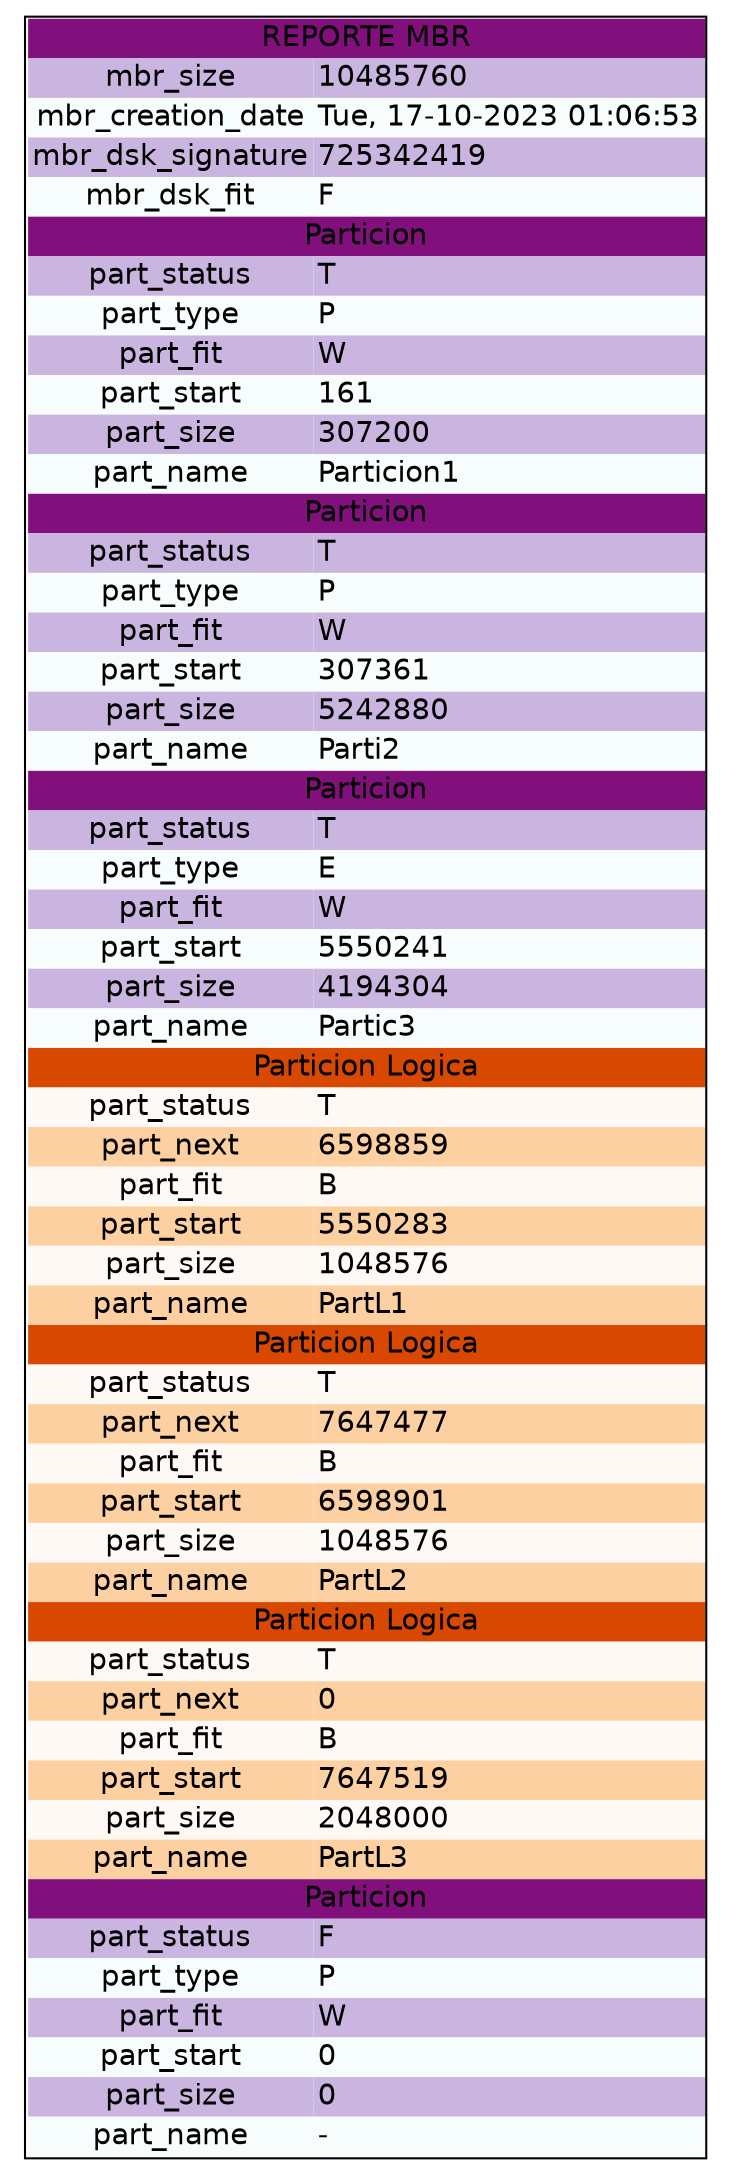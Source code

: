 
        digraph {
          node [ shape=none fontname=Helvetica ]
        
          n1 [ label = <
          <table cellspacing="0" border="1">
            <tr>
              <td colspan="2" bgcolor="#810f7c" border="0" width="300px">REPORTE MBR</td>
            </tr>
            <tr>
              <td bgcolor="#C9B5DF" border="0">mbr_size</td>
              <td bgcolor="#C9B5DF" border="0" align="left">10485760</td>
            </tr>
            <tr>
              <td bgcolor="#F7FCFD" border="0">mbr_creation_date</td>
              <td bgcolor="#F7FCFD" border="0" align="left">Tue, 17-10-2023 01:06:53</td>
            </tr>
            <tr>
              <td bgcolor="#C9B5DF" border="0">mbr_dsk_signature</td>
              <td bgcolor="#C9B5DF" border="0" align="left">725342419</td>
            </tr>
            <tr>
              <td bgcolor="#F7FCFD" border="0">mbr_dsk_fit</td>
              <td bgcolor="#F7FCFD" border="0" align="left">F</td>
            </tr>
        
            <tr>
              <td colspan="2" bgcolor="#810f7c" border="0">Particion</td>
            </tr>
            <tr>
              <td bgcolor="#C9B5DF" border="0">part_status</td>
              <td bgcolor="#C9B5DF" border="0" align="left">T</td>
            </tr>
            <tr>
              <td bgcolor="#F7FCFD" border="0">part_type</td>
              <td bgcolor="#F7FCFD" border="0" align="left">P</td>
            </tr>
            <tr>
              <td bgcolor="#C9B5DF" border="0">part_fit</td>
              <td bgcolor="#C9B5DF" border="0" align="left">W</td>
            </tr>
            <tr>
              <td bgcolor="#F7FCFD" border="0">part_start</td>
              <td bgcolor="#F7FCFD" border="0" align="left">161</td>
            </tr>
            <tr>
              <td bgcolor="#C9B5DF" border="0">part_size</td>
              <td bgcolor="#C9B5DF" border="0" align="left">307200</td>
            </tr>
            <tr>
              <td bgcolor="#F7FCFD" border="0">part_name</td>
              <td bgcolor="#F7FCFD" border="0" align="left">Particion1</td>
            </tr>
        
            <tr>
              <td colspan="2" bgcolor="#810f7c" border="0">Particion</td>
            </tr>
            <tr>
              <td bgcolor="#C9B5DF" border="0">part_status</td>
              <td bgcolor="#C9B5DF" border="0" align="left">T</td>
            </tr>
            <tr>
              <td bgcolor="#F7FCFD" border="0">part_type</td>
              <td bgcolor="#F7FCFD" border="0" align="left">P</td>
            </tr>
            <tr>
              <td bgcolor="#C9B5DF" border="0">part_fit</td>
              <td bgcolor="#C9B5DF" border="0" align="left">W</td>
            </tr>
            <tr>
              <td bgcolor="#F7FCFD" border="0">part_start</td>
              <td bgcolor="#F7FCFD" border="0" align="left">307361</td>
            </tr>
            <tr>
              <td bgcolor="#C9B5DF" border="0">part_size</td>
              <td bgcolor="#C9B5DF" border="0" align="left">5242880</td>
            </tr>
            <tr>
              <td bgcolor="#F7FCFD" border="0">part_name</td>
              <td bgcolor="#F7FCFD" border="0" align="left">Parti2</td>
            </tr>
        
            <tr>
              <td colspan="2" bgcolor="#810f7c" border="0">Particion</td>
            </tr>
            <tr>
              <td bgcolor="#C9B5DF" border="0">part_status</td>
              <td bgcolor="#C9B5DF" border="0" align="left">T</td>
            </tr>
            <tr>
              <td bgcolor="#F7FCFD" border="0">part_type</td>
              <td bgcolor="#F7FCFD" border="0" align="left">E</td>
            </tr>
            <tr>
              <td bgcolor="#C9B5DF" border="0">part_fit</td>
              <td bgcolor="#C9B5DF" border="0" align="left">W</td>
            </tr>
            <tr>
              <td bgcolor="#F7FCFD" border="0">part_start</td>
              <td bgcolor="#F7FCFD" border="0" align="left">5550241</td>
            </tr>
            <tr>
              <td bgcolor="#C9B5DF" border="0">part_size</td>
              <td bgcolor="#C9B5DF" border="0" align="left">4194304</td>
            </tr>
            <tr>
              <td bgcolor="#F7FCFD" border="0">part_name</td>
              <td bgcolor="#F7FCFD" border="0" align="left">Partic3</td>
            </tr>
        
            <tr>
            <td colspan="2" bgcolor="#D94801" border="0">Particion Logica</td>
            </tr>
            <tr>
            <td bgcolor="#FEF9F5" border="0">part_status</td>
            <td bgcolor="#FEF9F5" border="0" align="left">T</td>
            </tr>
            <tr>
            <td bgcolor="#FDD0A2" border="0">part_next</td>
            <td bgcolor="#FDD0A2" border="0" align="left">6598859</td>
            </tr>
            <tr>
            <td bgcolor="#FEF9F5" border="0">part_fit</td>
            <td bgcolor="#FEF9F5" border="0" align="left">B</td>
            </tr>
            <tr>
            <td bgcolor="#FDD0A2" border="0">part_start</td>
            <td bgcolor="#FDD0A2" border="0" align="left">5550283</td>
            </tr>
            <tr>
            <td bgcolor="#FEF9F5" border="0">part_size</td>
            <td bgcolor="#FEF9F5" border="0" align="left">1048576</td>
            </tr>
            <tr>
            <td bgcolor="#FDD0A2" border="0">part_name</td>
            <td bgcolor="#FDD0A2" border="0" align="left">PartL1</td>
            </tr>
        
                <tr>
                <td colspan="2" bgcolor="#D94801" border="0">Particion Logica</td>
                </tr>
                <tr>
                <td bgcolor="#FEF9F5" border="0">part_status</td>
                <td bgcolor="#FEF9F5" border="0" align="left">T</td>
                </tr>
                <tr>
                <td bgcolor="#FDD0A2" border="0">part_next</td>
                <td bgcolor="#FDD0A2" border="0" align="left">7647477</td>
                </tr>
                <tr>
                <td bgcolor="#FEF9F5" border="0">part_fit</td>
                <td bgcolor="#FEF9F5" border="0" align="left">B</td>
                </tr>
                <tr>
                <td bgcolor="#FDD0A2" border="0">part_start</td>
                <td bgcolor="#FDD0A2" border="0" align="left">6598901</td>
                </tr>
                <tr>
                <td bgcolor="#FEF9F5" border="0">part_size</td>
                <td bgcolor="#FEF9F5" border="0" align="left">1048576</td>
                </tr>
                <tr>
                <td bgcolor="#FDD0A2" border="0">part_name</td>
                <td bgcolor="#FDD0A2" border="0" align="left">PartL2</td>
                </tr>
            
                <tr>
                <td colspan="2" bgcolor="#D94801" border="0">Particion Logica</td>
                </tr>
                <tr>
                <td bgcolor="#FEF9F5" border="0">part_status</td>
                <td bgcolor="#FEF9F5" border="0" align="left">T</td>
                </tr>
                <tr>
                <td bgcolor="#FDD0A2" border="0">part_next</td>
                <td bgcolor="#FDD0A2" border="0" align="left">0</td>
                </tr>
                <tr>
                <td bgcolor="#FEF9F5" border="0">part_fit</td>
                <td bgcolor="#FEF9F5" border="0" align="left">B</td>
                </tr>
                <tr>
                <td bgcolor="#FDD0A2" border="0">part_start</td>
                <td bgcolor="#FDD0A2" border="0" align="left">7647519</td>
                </tr>
                <tr>
                <td bgcolor="#FEF9F5" border="0">part_size</td>
                <td bgcolor="#FEF9F5" border="0" align="left">2048000</td>
                </tr>
                <tr>
                <td bgcolor="#FDD0A2" border="0">part_name</td>
                <td bgcolor="#FDD0A2" border="0" align="left">PartL3</td>
                </tr>
            
            <tr>
              <td colspan="2" bgcolor="#810f7c" border="0">Particion</td>
            </tr>
            <tr>
              <td bgcolor="#C9B5DF" border="0">part_status</td>
              <td bgcolor="#C9B5DF" border="0" align="left">F</td>
            </tr>
            <tr>
              <td bgcolor="#F7FCFD" border="0">part_type</td>
              <td bgcolor="#F7FCFD" border="0" align="left">P</td>
            </tr>
            <tr>
              <td bgcolor="#C9B5DF" border="0">part_fit</td>
              <td bgcolor="#C9B5DF" border="0" align="left">W</td>
            </tr>
            <tr>
              <td bgcolor="#F7FCFD" border="0">part_start</td>
              <td bgcolor="#F7FCFD" border="0" align="left">0</td>
            </tr>
            <tr>
              <td bgcolor="#C9B5DF" border="0">part_size</td>
              <td bgcolor="#C9B5DF" border="0" align="left">0</td>
            </tr>
            <tr>
              <td bgcolor="#F7FCFD" border="0">part_name</td>
              <td bgcolor="#F7FCFD" border="0" align="left">-</td>
            </tr>
        </table>
  > ]
}